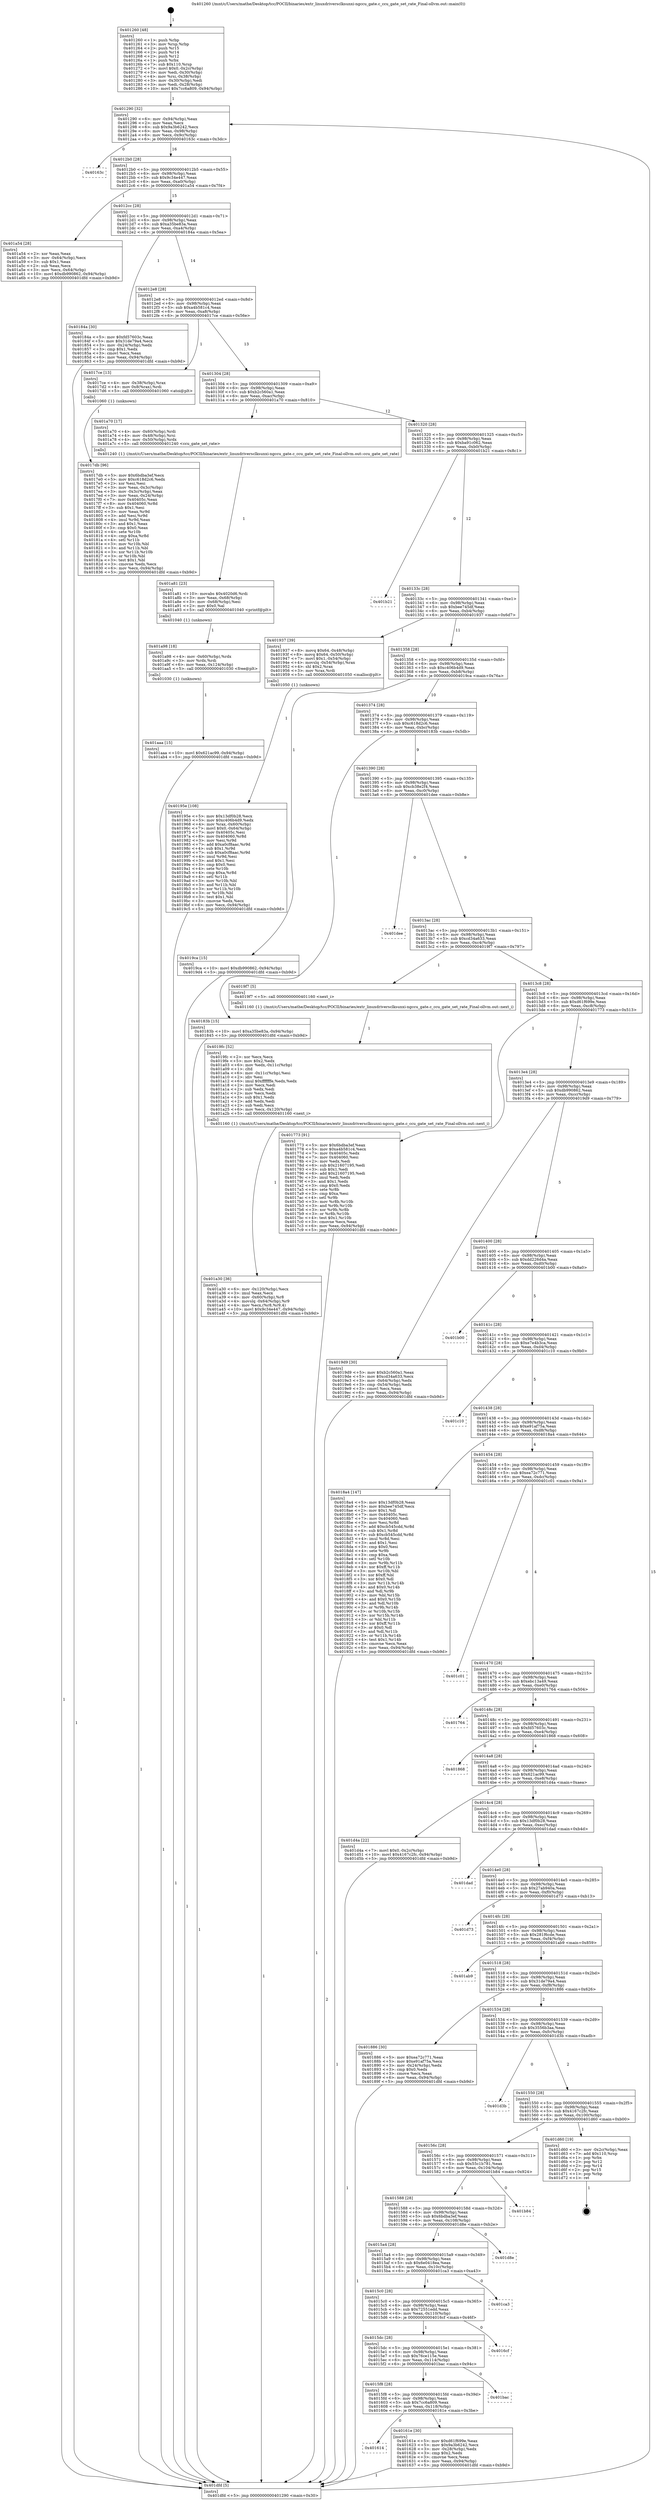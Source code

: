 digraph "0x401260" {
  label = "0x401260 (/mnt/c/Users/mathe/Desktop/tcc/POCII/binaries/extr_linuxdriversclksunxi-ngccu_gate.c_ccu_gate_set_rate_Final-ollvm.out::main(0))"
  labelloc = "t"
  node[shape=record]

  Entry [label="",width=0.3,height=0.3,shape=circle,fillcolor=black,style=filled]
  "0x401290" [label="{
     0x401290 [32]\l
     | [instrs]\l
     &nbsp;&nbsp;0x401290 \<+6\>: mov -0x94(%rbp),%eax\l
     &nbsp;&nbsp;0x401296 \<+2\>: mov %eax,%ecx\l
     &nbsp;&nbsp;0x401298 \<+6\>: sub $0x9a3b6242,%ecx\l
     &nbsp;&nbsp;0x40129e \<+6\>: mov %eax,-0x98(%rbp)\l
     &nbsp;&nbsp;0x4012a4 \<+6\>: mov %ecx,-0x9c(%rbp)\l
     &nbsp;&nbsp;0x4012aa \<+6\>: je 000000000040163c \<main+0x3dc\>\l
  }"]
  "0x40163c" [label="{
     0x40163c\l
  }", style=dashed]
  "0x4012b0" [label="{
     0x4012b0 [28]\l
     | [instrs]\l
     &nbsp;&nbsp;0x4012b0 \<+5\>: jmp 00000000004012b5 \<main+0x55\>\l
     &nbsp;&nbsp;0x4012b5 \<+6\>: mov -0x98(%rbp),%eax\l
     &nbsp;&nbsp;0x4012bb \<+5\>: sub $0x9c34e447,%eax\l
     &nbsp;&nbsp;0x4012c0 \<+6\>: mov %eax,-0xa0(%rbp)\l
     &nbsp;&nbsp;0x4012c6 \<+6\>: je 0000000000401a54 \<main+0x7f4\>\l
  }"]
  Exit [label="",width=0.3,height=0.3,shape=circle,fillcolor=black,style=filled,peripheries=2]
  "0x401a54" [label="{
     0x401a54 [28]\l
     | [instrs]\l
     &nbsp;&nbsp;0x401a54 \<+2\>: xor %eax,%eax\l
     &nbsp;&nbsp;0x401a56 \<+3\>: mov -0x64(%rbp),%ecx\l
     &nbsp;&nbsp;0x401a59 \<+3\>: sub $0x1,%eax\l
     &nbsp;&nbsp;0x401a5c \<+2\>: sub %eax,%ecx\l
     &nbsp;&nbsp;0x401a5e \<+3\>: mov %ecx,-0x64(%rbp)\l
     &nbsp;&nbsp;0x401a61 \<+10\>: movl $0xdb990862,-0x94(%rbp)\l
     &nbsp;&nbsp;0x401a6b \<+5\>: jmp 0000000000401dfd \<main+0xb9d\>\l
  }"]
  "0x4012cc" [label="{
     0x4012cc [28]\l
     | [instrs]\l
     &nbsp;&nbsp;0x4012cc \<+5\>: jmp 00000000004012d1 \<main+0x71\>\l
     &nbsp;&nbsp;0x4012d1 \<+6\>: mov -0x98(%rbp),%eax\l
     &nbsp;&nbsp;0x4012d7 \<+5\>: sub $0xa35be83a,%eax\l
     &nbsp;&nbsp;0x4012dc \<+6\>: mov %eax,-0xa4(%rbp)\l
     &nbsp;&nbsp;0x4012e2 \<+6\>: je 000000000040184a \<main+0x5ea\>\l
  }"]
  "0x401aaa" [label="{
     0x401aaa [15]\l
     | [instrs]\l
     &nbsp;&nbsp;0x401aaa \<+10\>: movl $0x621ac99,-0x94(%rbp)\l
     &nbsp;&nbsp;0x401ab4 \<+5\>: jmp 0000000000401dfd \<main+0xb9d\>\l
  }"]
  "0x40184a" [label="{
     0x40184a [30]\l
     | [instrs]\l
     &nbsp;&nbsp;0x40184a \<+5\>: mov $0xfd57603c,%eax\l
     &nbsp;&nbsp;0x40184f \<+5\>: mov $0x31de79a4,%ecx\l
     &nbsp;&nbsp;0x401854 \<+3\>: mov -0x24(%rbp),%edx\l
     &nbsp;&nbsp;0x401857 \<+3\>: cmp $0x1,%edx\l
     &nbsp;&nbsp;0x40185a \<+3\>: cmovl %ecx,%eax\l
     &nbsp;&nbsp;0x40185d \<+6\>: mov %eax,-0x94(%rbp)\l
     &nbsp;&nbsp;0x401863 \<+5\>: jmp 0000000000401dfd \<main+0xb9d\>\l
  }"]
  "0x4012e8" [label="{
     0x4012e8 [28]\l
     | [instrs]\l
     &nbsp;&nbsp;0x4012e8 \<+5\>: jmp 00000000004012ed \<main+0x8d\>\l
     &nbsp;&nbsp;0x4012ed \<+6\>: mov -0x98(%rbp),%eax\l
     &nbsp;&nbsp;0x4012f3 \<+5\>: sub $0xa4b581c4,%eax\l
     &nbsp;&nbsp;0x4012f8 \<+6\>: mov %eax,-0xa8(%rbp)\l
     &nbsp;&nbsp;0x4012fe \<+6\>: je 00000000004017ce \<main+0x56e\>\l
  }"]
  "0x401a98" [label="{
     0x401a98 [18]\l
     | [instrs]\l
     &nbsp;&nbsp;0x401a98 \<+4\>: mov -0x60(%rbp),%rdx\l
     &nbsp;&nbsp;0x401a9c \<+3\>: mov %rdx,%rdi\l
     &nbsp;&nbsp;0x401a9f \<+6\>: mov %eax,-0x124(%rbp)\l
     &nbsp;&nbsp;0x401aa5 \<+5\>: call 0000000000401030 \<free@plt\>\l
     | [calls]\l
     &nbsp;&nbsp;0x401030 \{1\} (unknown)\l
  }"]
  "0x4017ce" [label="{
     0x4017ce [13]\l
     | [instrs]\l
     &nbsp;&nbsp;0x4017ce \<+4\>: mov -0x38(%rbp),%rax\l
     &nbsp;&nbsp;0x4017d2 \<+4\>: mov 0x8(%rax),%rdi\l
     &nbsp;&nbsp;0x4017d6 \<+5\>: call 0000000000401060 \<atoi@plt\>\l
     | [calls]\l
     &nbsp;&nbsp;0x401060 \{1\} (unknown)\l
  }"]
  "0x401304" [label="{
     0x401304 [28]\l
     | [instrs]\l
     &nbsp;&nbsp;0x401304 \<+5\>: jmp 0000000000401309 \<main+0xa9\>\l
     &nbsp;&nbsp;0x401309 \<+6\>: mov -0x98(%rbp),%eax\l
     &nbsp;&nbsp;0x40130f \<+5\>: sub $0xb2c560a1,%eax\l
     &nbsp;&nbsp;0x401314 \<+6\>: mov %eax,-0xac(%rbp)\l
     &nbsp;&nbsp;0x40131a \<+6\>: je 0000000000401a70 \<main+0x810\>\l
  }"]
  "0x401a81" [label="{
     0x401a81 [23]\l
     | [instrs]\l
     &nbsp;&nbsp;0x401a81 \<+10\>: movabs $0x4020d6,%rdi\l
     &nbsp;&nbsp;0x401a8b \<+3\>: mov %eax,-0x68(%rbp)\l
     &nbsp;&nbsp;0x401a8e \<+3\>: mov -0x68(%rbp),%esi\l
     &nbsp;&nbsp;0x401a91 \<+2\>: mov $0x0,%al\l
     &nbsp;&nbsp;0x401a93 \<+5\>: call 0000000000401040 \<printf@plt\>\l
     | [calls]\l
     &nbsp;&nbsp;0x401040 \{1\} (unknown)\l
  }"]
  "0x401a70" [label="{
     0x401a70 [17]\l
     | [instrs]\l
     &nbsp;&nbsp;0x401a70 \<+4\>: mov -0x60(%rbp),%rdi\l
     &nbsp;&nbsp;0x401a74 \<+4\>: mov -0x48(%rbp),%rsi\l
     &nbsp;&nbsp;0x401a78 \<+4\>: mov -0x50(%rbp),%rdx\l
     &nbsp;&nbsp;0x401a7c \<+5\>: call 0000000000401240 \<ccu_gate_set_rate\>\l
     | [calls]\l
     &nbsp;&nbsp;0x401240 \{1\} (/mnt/c/Users/mathe/Desktop/tcc/POCII/binaries/extr_linuxdriversclksunxi-ngccu_gate.c_ccu_gate_set_rate_Final-ollvm.out::ccu_gate_set_rate)\l
  }"]
  "0x401320" [label="{
     0x401320 [28]\l
     | [instrs]\l
     &nbsp;&nbsp;0x401320 \<+5\>: jmp 0000000000401325 \<main+0xc5\>\l
     &nbsp;&nbsp;0x401325 \<+6\>: mov -0x98(%rbp),%eax\l
     &nbsp;&nbsp;0x40132b \<+5\>: sub $0xba91c062,%eax\l
     &nbsp;&nbsp;0x401330 \<+6\>: mov %eax,-0xb0(%rbp)\l
     &nbsp;&nbsp;0x401336 \<+6\>: je 0000000000401b21 \<main+0x8c1\>\l
  }"]
  "0x401a30" [label="{
     0x401a30 [36]\l
     | [instrs]\l
     &nbsp;&nbsp;0x401a30 \<+6\>: mov -0x120(%rbp),%ecx\l
     &nbsp;&nbsp;0x401a36 \<+3\>: imul %eax,%ecx\l
     &nbsp;&nbsp;0x401a39 \<+4\>: mov -0x60(%rbp),%r8\l
     &nbsp;&nbsp;0x401a3d \<+4\>: movslq -0x64(%rbp),%r9\l
     &nbsp;&nbsp;0x401a41 \<+4\>: mov %ecx,(%r8,%r9,4)\l
     &nbsp;&nbsp;0x401a45 \<+10\>: movl $0x9c34e447,-0x94(%rbp)\l
     &nbsp;&nbsp;0x401a4f \<+5\>: jmp 0000000000401dfd \<main+0xb9d\>\l
  }"]
  "0x401b21" [label="{
     0x401b21\l
  }", style=dashed]
  "0x40133c" [label="{
     0x40133c [28]\l
     | [instrs]\l
     &nbsp;&nbsp;0x40133c \<+5\>: jmp 0000000000401341 \<main+0xe1\>\l
     &nbsp;&nbsp;0x401341 \<+6\>: mov -0x98(%rbp),%eax\l
     &nbsp;&nbsp;0x401347 \<+5\>: sub $0xbee745df,%eax\l
     &nbsp;&nbsp;0x40134c \<+6\>: mov %eax,-0xb4(%rbp)\l
     &nbsp;&nbsp;0x401352 \<+6\>: je 0000000000401937 \<main+0x6d7\>\l
  }"]
  "0x4019fc" [label="{
     0x4019fc [52]\l
     | [instrs]\l
     &nbsp;&nbsp;0x4019fc \<+2\>: xor %ecx,%ecx\l
     &nbsp;&nbsp;0x4019fe \<+5\>: mov $0x2,%edx\l
     &nbsp;&nbsp;0x401a03 \<+6\>: mov %edx,-0x11c(%rbp)\l
     &nbsp;&nbsp;0x401a09 \<+1\>: cltd\l
     &nbsp;&nbsp;0x401a0a \<+6\>: mov -0x11c(%rbp),%esi\l
     &nbsp;&nbsp;0x401a10 \<+2\>: idiv %esi\l
     &nbsp;&nbsp;0x401a12 \<+6\>: imul $0xfffffffe,%edx,%edx\l
     &nbsp;&nbsp;0x401a18 \<+2\>: mov %ecx,%edi\l
     &nbsp;&nbsp;0x401a1a \<+2\>: sub %edx,%edi\l
     &nbsp;&nbsp;0x401a1c \<+2\>: mov %ecx,%edx\l
     &nbsp;&nbsp;0x401a1e \<+3\>: sub $0x1,%edx\l
     &nbsp;&nbsp;0x401a21 \<+2\>: add %edx,%edi\l
     &nbsp;&nbsp;0x401a23 \<+2\>: sub %edi,%ecx\l
     &nbsp;&nbsp;0x401a25 \<+6\>: mov %ecx,-0x120(%rbp)\l
     &nbsp;&nbsp;0x401a2b \<+5\>: call 0000000000401160 \<next_i\>\l
     | [calls]\l
     &nbsp;&nbsp;0x401160 \{1\} (/mnt/c/Users/mathe/Desktop/tcc/POCII/binaries/extr_linuxdriversclksunxi-ngccu_gate.c_ccu_gate_set_rate_Final-ollvm.out::next_i)\l
  }"]
  "0x401937" [label="{
     0x401937 [39]\l
     | [instrs]\l
     &nbsp;&nbsp;0x401937 \<+8\>: movq $0x64,-0x48(%rbp)\l
     &nbsp;&nbsp;0x40193f \<+8\>: movq $0x64,-0x50(%rbp)\l
     &nbsp;&nbsp;0x401947 \<+7\>: movl $0x1,-0x54(%rbp)\l
     &nbsp;&nbsp;0x40194e \<+4\>: movslq -0x54(%rbp),%rax\l
     &nbsp;&nbsp;0x401952 \<+4\>: shl $0x2,%rax\l
     &nbsp;&nbsp;0x401956 \<+3\>: mov %rax,%rdi\l
     &nbsp;&nbsp;0x401959 \<+5\>: call 0000000000401050 \<malloc@plt\>\l
     | [calls]\l
     &nbsp;&nbsp;0x401050 \{1\} (unknown)\l
  }"]
  "0x401358" [label="{
     0x401358 [28]\l
     | [instrs]\l
     &nbsp;&nbsp;0x401358 \<+5\>: jmp 000000000040135d \<main+0xfd\>\l
     &nbsp;&nbsp;0x40135d \<+6\>: mov -0x98(%rbp),%eax\l
     &nbsp;&nbsp;0x401363 \<+5\>: sub $0xc406b4d9,%eax\l
     &nbsp;&nbsp;0x401368 \<+6\>: mov %eax,-0xb8(%rbp)\l
     &nbsp;&nbsp;0x40136e \<+6\>: je 00000000004019ca \<main+0x76a\>\l
  }"]
  "0x40195e" [label="{
     0x40195e [108]\l
     | [instrs]\l
     &nbsp;&nbsp;0x40195e \<+5\>: mov $0x13df0b28,%ecx\l
     &nbsp;&nbsp;0x401963 \<+5\>: mov $0xc406b4d9,%edx\l
     &nbsp;&nbsp;0x401968 \<+4\>: mov %rax,-0x60(%rbp)\l
     &nbsp;&nbsp;0x40196c \<+7\>: movl $0x0,-0x64(%rbp)\l
     &nbsp;&nbsp;0x401973 \<+7\>: mov 0x40405c,%esi\l
     &nbsp;&nbsp;0x40197a \<+8\>: mov 0x404060,%r8d\l
     &nbsp;&nbsp;0x401982 \<+3\>: mov %esi,%r9d\l
     &nbsp;&nbsp;0x401985 \<+7\>: add $0xa0cf8aac,%r9d\l
     &nbsp;&nbsp;0x40198c \<+4\>: sub $0x1,%r9d\l
     &nbsp;&nbsp;0x401990 \<+7\>: sub $0xa0cf8aac,%r9d\l
     &nbsp;&nbsp;0x401997 \<+4\>: imul %r9d,%esi\l
     &nbsp;&nbsp;0x40199b \<+3\>: and $0x1,%esi\l
     &nbsp;&nbsp;0x40199e \<+3\>: cmp $0x0,%esi\l
     &nbsp;&nbsp;0x4019a1 \<+4\>: sete %r10b\l
     &nbsp;&nbsp;0x4019a5 \<+4\>: cmp $0xa,%r8d\l
     &nbsp;&nbsp;0x4019a9 \<+4\>: setl %r11b\l
     &nbsp;&nbsp;0x4019ad \<+3\>: mov %r10b,%bl\l
     &nbsp;&nbsp;0x4019b0 \<+3\>: and %r11b,%bl\l
     &nbsp;&nbsp;0x4019b3 \<+3\>: xor %r11b,%r10b\l
     &nbsp;&nbsp;0x4019b6 \<+3\>: or %r10b,%bl\l
     &nbsp;&nbsp;0x4019b9 \<+3\>: test $0x1,%bl\l
     &nbsp;&nbsp;0x4019bc \<+3\>: cmovne %edx,%ecx\l
     &nbsp;&nbsp;0x4019bf \<+6\>: mov %ecx,-0x94(%rbp)\l
     &nbsp;&nbsp;0x4019c5 \<+5\>: jmp 0000000000401dfd \<main+0xb9d\>\l
  }"]
  "0x4019ca" [label="{
     0x4019ca [15]\l
     | [instrs]\l
     &nbsp;&nbsp;0x4019ca \<+10\>: movl $0xdb990862,-0x94(%rbp)\l
     &nbsp;&nbsp;0x4019d4 \<+5\>: jmp 0000000000401dfd \<main+0xb9d\>\l
  }"]
  "0x401374" [label="{
     0x401374 [28]\l
     | [instrs]\l
     &nbsp;&nbsp;0x401374 \<+5\>: jmp 0000000000401379 \<main+0x119\>\l
     &nbsp;&nbsp;0x401379 \<+6\>: mov -0x98(%rbp),%eax\l
     &nbsp;&nbsp;0x40137f \<+5\>: sub $0xc618d2c6,%eax\l
     &nbsp;&nbsp;0x401384 \<+6\>: mov %eax,-0xbc(%rbp)\l
     &nbsp;&nbsp;0x40138a \<+6\>: je 000000000040183b \<main+0x5db\>\l
  }"]
  "0x4017db" [label="{
     0x4017db [96]\l
     | [instrs]\l
     &nbsp;&nbsp;0x4017db \<+5\>: mov $0x6bdba3ef,%ecx\l
     &nbsp;&nbsp;0x4017e0 \<+5\>: mov $0xc618d2c6,%edx\l
     &nbsp;&nbsp;0x4017e5 \<+2\>: xor %esi,%esi\l
     &nbsp;&nbsp;0x4017e7 \<+3\>: mov %eax,-0x3c(%rbp)\l
     &nbsp;&nbsp;0x4017ea \<+3\>: mov -0x3c(%rbp),%eax\l
     &nbsp;&nbsp;0x4017ed \<+3\>: mov %eax,-0x24(%rbp)\l
     &nbsp;&nbsp;0x4017f0 \<+7\>: mov 0x40405c,%eax\l
     &nbsp;&nbsp;0x4017f7 \<+8\>: mov 0x404060,%r8d\l
     &nbsp;&nbsp;0x4017ff \<+3\>: sub $0x1,%esi\l
     &nbsp;&nbsp;0x401802 \<+3\>: mov %eax,%r9d\l
     &nbsp;&nbsp;0x401805 \<+3\>: add %esi,%r9d\l
     &nbsp;&nbsp;0x401808 \<+4\>: imul %r9d,%eax\l
     &nbsp;&nbsp;0x40180c \<+3\>: and $0x1,%eax\l
     &nbsp;&nbsp;0x40180f \<+3\>: cmp $0x0,%eax\l
     &nbsp;&nbsp;0x401812 \<+4\>: sete %r10b\l
     &nbsp;&nbsp;0x401816 \<+4\>: cmp $0xa,%r8d\l
     &nbsp;&nbsp;0x40181a \<+4\>: setl %r11b\l
     &nbsp;&nbsp;0x40181e \<+3\>: mov %r10b,%bl\l
     &nbsp;&nbsp;0x401821 \<+3\>: and %r11b,%bl\l
     &nbsp;&nbsp;0x401824 \<+3\>: xor %r11b,%r10b\l
     &nbsp;&nbsp;0x401827 \<+3\>: or %r10b,%bl\l
     &nbsp;&nbsp;0x40182a \<+3\>: test $0x1,%bl\l
     &nbsp;&nbsp;0x40182d \<+3\>: cmovne %edx,%ecx\l
     &nbsp;&nbsp;0x401830 \<+6\>: mov %ecx,-0x94(%rbp)\l
     &nbsp;&nbsp;0x401836 \<+5\>: jmp 0000000000401dfd \<main+0xb9d\>\l
  }"]
  "0x40183b" [label="{
     0x40183b [15]\l
     | [instrs]\l
     &nbsp;&nbsp;0x40183b \<+10\>: movl $0xa35be83a,-0x94(%rbp)\l
     &nbsp;&nbsp;0x401845 \<+5\>: jmp 0000000000401dfd \<main+0xb9d\>\l
  }"]
  "0x401390" [label="{
     0x401390 [28]\l
     | [instrs]\l
     &nbsp;&nbsp;0x401390 \<+5\>: jmp 0000000000401395 \<main+0x135\>\l
     &nbsp;&nbsp;0x401395 \<+6\>: mov -0x98(%rbp),%eax\l
     &nbsp;&nbsp;0x40139b \<+5\>: sub $0xcb38e2f4,%eax\l
     &nbsp;&nbsp;0x4013a0 \<+6\>: mov %eax,-0xc0(%rbp)\l
     &nbsp;&nbsp;0x4013a6 \<+6\>: je 0000000000401dee \<main+0xb8e\>\l
  }"]
  "0x401260" [label="{
     0x401260 [48]\l
     | [instrs]\l
     &nbsp;&nbsp;0x401260 \<+1\>: push %rbp\l
     &nbsp;&nbsp;0x401261 \<+3\>: mov %rsp,%rbp\l
     &nbsp;&nbsp;0x401264 \<+2\>: push %r15\l
     &nbsp;&nbsp;0x401266 \<+2\>: push %r14\l
     &nbsp;&nbsp;0x401268 \<+2\>: push %r12\l
     &nbsp;&nbsp;0x40126a \<+1\>: push %rbx\l
     &nbsp;&nbsp;0x40126b \<+7\>: sub $0x110,%rsp\l
     &nbsp;&nbsp;0x401272 \<+7\>: movl $0x0,-0x2c(%rbp)\l
     &nbsp;&nbsp;0x401279 \<+3\>: mov %edi,-0x30(%rbp)\l
     &nbsp;&nbsp;0x40127c \<+4\>: mov %rsi,-0x38(%rbp)\l
     &nbsp;&nbsp;0x401280 \<+3\>: mov -0x30(%rbp),%edi\l
     &nbsp;&nbsp;0x401283 \<+3\>: mov %edi,-0x28(%rbp)\l
     &nbsp;&nbsp;0x401286 \<+10\>: movl $0x7cc6a809,-0x94(%rbp)\l
  }"]
  "0x401dee" [label="{
     0x401dee\l
  }", style=dashed]
  "0x4013ac" [label="{
     0x4013ac [28]\l
     | [instrs]\l
     &nbsp;&nbsp;0x4013ac \<+5\>: jmp 00000000004013b1 \<main+0x151\>\l
     &nbsp;&nbsp;0x4013b1 \<+6\>: mov -0x98(%rbp),%eax\l
     &nbsp;&nbsp;0x4013b7 \<+5\>: sub $0xcd34a633,%eax\l
     &nbsp;&nbsp;0x4013bc \<+6\>: mov %eax,-0xc4(%rbp)\l
     &nbsp;&nbsp;0x4013c2 \<+6\>: je 00000000004019f7 \<main+0x797\>\l
  }"]
  "0x401dfd" [label="{
     0x401dfd [5]\l
     | [instrs]\l
     &nbsp;&nbsp;0x401dfd \<+5\>: jmp 0000000000401290 \<main+0x30\>\l
  }"]
  "0x4019f7" [label="{
     0x4019f7 [5]\l
     | [instrs]\l
     &nbsp;&nbsp;0x4019f7 \<+5\>: call 0000000000401160 \<next_i\>\l
     | [calls]\l
     &nbsp;&nbsp;0x401160 \{1\} (/mnt/c/Users/mathe/Desktop/tcc/POCII/binaries/extr_linuxdriversclksunxi-ngccu_gate.c_ccu_gate_set_rate_Final-ollvm.out::next_i)\l
  }"]
  "0x4013c8" [label="{
     0x4013c8 [28]\l
     | [instrs]\l
     &nbsp;&nbsp;0x4013c8 \<+5\>: jmp 00000000004013cd \<main+0x16d\>\l
     &nbsp;&nbsp;0x4013cd \<+6\>: mov -0x98(%rbp),%eax\l
     &nbsp;&nbsp;0x4013d3 \<+5\>: sub $0xd61f699e,%eax\l
     &nbsp;&nbsp;0x4013d8 \<+6\>: mov %eax,-0xc8(%rbp)\l
     &nbsp;&nbsp;0x4013de \<+6\>: je 0000000000401773 \<main+0x513\>\l
  }"]
  "0x401614" [label="{
     0x401614\l
  }", style=dashed]
  "0x401773" [label="{
     0x401773 [91]\l
     | [instrs]\l
     &nbsp;&nbsp;0x401773 \<+5\>: mov $0x6bdba3ef,%eax\l
     &nbsp;&nbsp;0x401778 \<+5\>: mov $0xa4b581c4,%ecx\l
     &nbsp;&nbsp;0x40177d \<+7\>: mov 0x40405c,%edx\l
     &nbsp;&nbsp;0x401784 \<+7\>: mov 0x404060,%esi\l
     &nbsp;&nbsp;0x40178b \<+2\>: mov %edx,%edi\l
     &nbsp;&nbsp;0x40178d \<+6\>: sub $0x21607195,%edi\l
     &nbsp;&nbsp;0x401793 \<+3\>: sub $0x1,%edi\l
     &nbsp;&nbsp;0x401796 \<+6\>: add $0x21607195,%edi\l
     &nbsp;&nbsp;0x40179c \<+3\>: imul %edi,%edx\l
     &nbsp;&nbsp;0x40179f \<+3\>: and $0x1,%edx\l
     &nbsp;&nbsp;0x4017a2 \<+3\>: cmp $0x0,%edx\l
     &nbsp;&nbsp;0x4017a5 \<+4\>: sete %r8b\l
     &nbsp;&nbsp;0x4017a9 \<+3\>: cmp $0xa,%esi\l
     &nbsp;&nbsp;0x4017ac \<+4\>: setl %r9b\l
     &nbsp;&nbsp;0x4017b0 \<+3\>: mov %r8b,%r10b\l
     &nbsp;&nbsp;0x4017b3 \<+3\>: and %r9b,%r10b\l
     &nbsp;&nbsp;0x4017b6 \<+3\>: xor %r9b,%r8b\l
     &nbsp;&nbsp;0x4017b9 \<+3\>: or %r8b,%r10b\l
     &nbsp;&nbsp;0x4017bc \<+4\>: test $0x1,%r10b\l
     &nbsp;&nbsp;0x4017c0 \<+3\>: cmovne %ecx,%eax\l
     &nbsp;&nbsp;0x4017c3 \<+6\>: mov %eax,-0x94(%rbp)\l
     &nbsp;&nbsp;0x4017c9 \<+5\>: jmp 0000000000401dfd \<main+0xb9d\>\l
  }"]
  "0x4013e4" [label="{
     0x4013e4 [28]\l
     | [instrs]\l
     &nbsp;&nbsp;0x4013e4 \<+5\>: jmp 00000000004013e9 \<main+0x189\>\l
     &nbsp;&nbsp;0x4013e9 \<+6\>: mov -0x98(%rbp),%eax\l
     &nbsp;&nbsp;0x4013ef \<+5\>: sub $0xdb990862,%eax\l
     &nbsp;&nbsp;0x4013f4 \<+6\>: mov %eax,-0xcc(%rbp)\l
     &nbsp;&nbsp;0x4013fa \<+6\>: je 00000000004019d9 \<main+0x779\>\l
  }"]
  "0x40161e" [label="{
     0x40161e [30]\l
     | [instrs]\l
     &nbsp;&nbsp;0x40161e \<+5\>: mov $0xd61f699e,%eax\l
     &nbsp;&nbsp;0x401623 \<+5\>: mov $0x9a3b6242,%ecx\l
     &nbsp;&nbsp;0x401628 \<+3\>: mov -0x28(%rbp),%edx\l
     &nbsp;&nbsp;0x40162b \<+3\>: cmp $0x2,%edx\l
     &nbsp;&nbsp;0x40162e \<+3\>: cmovne %ecx,%eax\l
     &nbsp;&nbsp;0x401631 \<+6\>: mov %eax,-0x94(%rbp)\l
     &nbsp;&nbsp;0x401637 \<+5\>: jmp 0000000000401dfd \<main+0xb9d\>\l
  }"]
  "0x4019d9" [label="{
     0x4019d9 [30]\l
     | [instrs]\l
     &nbsp;&nbsp;0x4019d9 \<+5\>: mov $0xb2c560a1,%eax\l
     &nbsp;&nbsp;0x4019de \<+5\>: mov $0xcd34a633,%ecx\l
     &nbsp;&nbsp;0x4019e3 \<+3\>: mov -0x64(%rbp),%edx\l
     &nbsp;&nbsp;0x4019e6 \<+3\>: cmp -0x54(%rbp),%edx\l
     &nbsp;&nbsp;0x4019e9 \<+3\>: cmovl %ecx,%eax\l
     &nbsp;&nbsp;0x4019ec \<+6\>: mov %eax,-0x94(%rbp)\l
     &nbsp;&nbsp;0x4019f2 \<+5\>: jmp 0000000000401dfd \<main+0xb9d\>\l
  }"]
  "0x401400" [label="{
     0x401400 [28]\l
     | [instrs]\l
     &nbsp;&nbsp;0x401400 \<+5\>: jmp 0000000000401405 \<main+0x1a5\>\l
     &nbsp;&nbsp;0x401405 \<+6\>: mov -0x98(%rbp),%eax\l
     &nbsp;&nbsp;0x40140b \<+5\>: sub $0xdd226d4a,%eax\l
     &nbsp;&nbsp;0x401410 \<+6\>: mov %eax,-0xd0(%rbp)\l
     &nbsp;&nbsp;0x401416 \<+6\>: je 0000000000401b00 \<main+0x8a0\>\l
  }"]
  "0x4015f8" [label="{
     0x4015f8 [28]\l
     | [instrs]\l
     &nbsp;&nbsp;0x4015f8 \<+5\>: jmp 00000000004015fd \<main+0x39d\>\l
     &nbsp;&nbsp;0x4015fd \<+6\>: mov -0x98(%rbp),%eax\l
     &nbsp;&nbsp;0x401603 \<+5\>: sub $0x7cc6a809,%eax\l
     &nbsp;&nbsp;0x401608 \<+6\>: mov %eax,-0x118(%rbp)\l
     &nbsp;&nbsp;0x40160e \<+6\>: je 000000000040161e \<main+0x3be\>\l
  }"]
  "0x401b00" [label="{
     0x401b00\l
  }", style=dashed]
  "0x40141c" [label="{
     0x40141c [28]\l
     | [instrs]\l
     &nbsp;&nbsp;0x40141c \<+5\>: jmp 0000000000401421 \<main+0x1c1\>\l
     &nbsp;&nbsp;0x401421 \<+6\>: mov -0x98(%rbp),%eax\l
     &nbsp;&nbsp;0x401427 \<+5\>: sub $0xe7e4b3ca,%eax\l
     &nbsp;&nbsp;0x40142c \<+6\>: mov %eax,-0xd4(%rbp)\l
     &nbsp;&nbsp;0x401432 \<+6\>: je 0000000000401c10 \<main+0x9b0\>\l
  }"]
  "0x401bac" [label="{
     0x401bac\l
  }", style=dashed]
  "0x401c10" [label="{
     0x401c10\l
  }", style=dashed]
  "0x401438" [label="{
     0x401438 [28]\l
     | [instrs]\l
     &nbsp;&nbsp;0x401438 \<+5\>: jmp 000000000040143d \<main+0x1dd\>\l
     &nbsp;&nbsp;0x40143d \<+6\>: mov -0x98(%rbp),%eax\l
     &nbsp;&nbsp;0x401443 \<+5\>: sub $0xe91af75a,%eax\l
     &nbsp;&nbsp;0x401448 \<+6\>: mov %eax,-0xd8(%rbp)\l
     &nbsp;&nbsp;0x40144e \<+6\>: je 00000000004018a4 \<main+0x644\>\l
  }"]
  "0x4015dc" [label="{
     0x4015dc [28]\l
     | [instrs]\l
     &nbsp;&nbsp;0x4015dc \<+5\>: jmp 00000000004015e1 \<main+0x381\>\l
     &nbsp;&nbsp;0x4015e1 \<+6\>: mov -0x98(%rbp),%eax\l
     &nbsp;&nbsp;0x4015e7 \<+5\>: sub $0x76ce115e,%eax\l
     &nbsp;&nbsp;0x4015ec \<+6\>: mov %eax,-0x114(%rbp)\l
     &nbsp;&nbsp;0x4015f2 \<+6\>: je 0000000000401bac \<main+0x94c\>\l
  }"]
  "0x4018a4" [label="{
     0x4018a4 [147]\l
     | [instrs]\l
     &nbsp;&nbsp;0x4018a4 \<+5\>: mov $0x13df0b28,%eax\l
     &nbsp;&nbsp;0x4018a9 \<+5\>: mov $0xbee745df,%ecx\l
     &nbsp;&nbsp;0x4018ae \<+2\>: mov $0x1,%dl\l
     &nbsp;&nbsp;0x4018b0 \<+7\>: mov 0x40405c,%esi\l
     &nbsp;&nbsp;0x4018b7 \<+7\>: mov 0x404060,%edi\l
     &nbsp;&nbsp;0x4018be \<+3\>: mov %esi,%r8d\l
     &nbsp;&nbsp;0x4018c1 \<+7\>: add $0xcb545cdd,%r8d\l
     &nbsp;&nbsp;0x4018c8 \<+4\>: sub $0x1,%r8d\l
     &nbsp;&nbsp;0x4018cc \<+7\>: sub $0xcb545cdd,%r8d\l
     &nbsp;&nbsp;0x4018d3 \<+4\>: imul %r8d,%esi\l
     &nbsp;&nbsp;0x4018d7 \<+3\>: and $0x1,%esi\l
     &nbsp;&nbsp;0x4018da \<+3\>: cmp $0x0,%esi\l
     &nbsp;&nbsp;0x4018dd \<+4\>: sete %r9b\l
     &nbsp;&nbsp;0x4018e1 \<+3\>: cmp $0xa,%edi\l
     &nbsp;&nbsp;0x4018e4 \<+4\>: setl %r10b\l
     &nbsp;&nbsp;0x4018e8 \<+3\>: mov %r9b,%r11b\l
     &nbsp;&nbsp;0x4018eb \<+4\>: xor $0xff,%r11b\l
     &nbsp;&nbsp;0x4018ef \<+3\>: mov %r10b,%bl\l
     &nbsp;&nbsp;0x4018f2 \<+3\>: xor $0xff,%bl\l
     &nbsp;&nbsp;0x4018f5 \<+3\>: xor $0x0,%dl\l
     &nbsp;&nbsp;0x4018f8 \<+3\>: mov %r11b,%r14b\l
     &nbsp;&nbsp;0x4018fb \<+4\>: and $0x0,%r14b\l
     &nbsp;&nbsp;0x4018ff \<+3\>: and %dl,%r9b\l
     &nbsp;&nbsp;0x401902 \<+3\>: mov %bl,%r15b\l
     &nbsp;&nbsp;0x401905 \<+4\>: and $0x0,%r15b\l
     &nbsp;&nbsp;0x401909 \<+3\>: and %dl,%r10b\l
     &nbsp;&nbsp;0x40190c \<+3\>: or %r9b,%r14b\l
     &nbsp;&nbsp;0x40190f \<+3\>: or %r10b,%r15b\l
     &nbsp;&nbsp;0x401912 \<+3\>: xor %r15b,%r14b\l
     &nbsp;&nbsp;0x401915 \<+3\>: or %bl,%r11b\l
     &nbsp;&nbsp;0x401918 \<+4\>: xor $0xff,%r11b\l
     &nbsp;&nbsp;0x40191c \<+3\>: or $0x0,%dl\l
     &nbsp;&nbsp;0x40191f \<+3\>: and %dl,%r11b\l
     &nbsp;&nbsp;0x401922 \<+3\>: or %r11b,%r14b\l
     &nbsp;&nbsp;0x401925 \<+4\>: test $0x1,%r14b\l
     &nbsp;&nbsp;0x401929 \<+3\>: cmovne %ecx,%eax\l
     &nbsp;&nbsp;0x40192c \<+6\>: mov %eax,-0x94(%rbp)\l
     &nbsp;&nbsp;0x401932 \<+5\>: jmp 0000000000401dfd \<main+0xb9d\>\l
  }"]
  "0x401454" [label="{
     0x401454 [28]\l
     | [instrs]\l
     &nbsp;&nbsp;0x401454 \<+5\>: jmp 0000000000401459 \<main+0x1f9\>\l
     &nbsp;&nbsp;0x401459 \<+6\>: mov -0x98(%rbp),%eax\l
     &nbsp;&nbsp;0x40145f \<+5\>: sub $0xea72c771,%eax\l
     &nbsp;&nbsp;0x401464 \<+6\>: mov %eax,-0xdc(%rbp)\l
     &nbsp;&nbsp;0x40146a \<+6\>: je 0000000000401c01 \<main+0x9a1\>\l
  }"]
  "0x4016cf" [label="{
     0x4016cf\l
  }", style=dashed]
  "0x401c01" [label="{
     0x401c01\l
  }", style=dashed]
  "0x401470" [label="{
     0x401470 [28]\l
     | [instrs]\l
     &nbsp;&nbsp;0x401470 \<+5\>: jmp 0000000000401475 \<main+0x215\>\l
     &nbsp;&nbsp;0x401475 \<+6\>: mov -0x98(%rbp),%eax\l
     &nbsp;&nbsp;0x40147b \<+5\>: sub $0xebc13a49,%eax\l
     &nbsp;&nbsp;0x401480 \<+6\>: mov %eax,-0xe0(%rbp)\l
     &nbsp;&nbsp;0x401486 \<+6\>: je 0000000000401764 \<main+0x504\>\l
  }"]
  "0x4015c0" [label="{
     0x4015c0 [28]\l
     | [instrs]\l
     &nbsp;&nbsp;0x4015c0 \<+5\>: jmp 00000000004015c5 \<main+0x365\>\l
     &nbsp;&nbsp;0x4015c5 \<+6\>: mov -0x98(%rbp),%eax\l
     &nbsp;&nbsp;0x4015cb \<+5\>: sub $0x72551edd,%eax\l
     &nbsp;&nbsp;0x4015d0 \<+6\>: mov %eax,-0x110(%rbp)\l
     &nbsp;&nbsp;0x4015d6 \<+6\>: je 00000000004016cf \<main+0x46f\>\l
  }"]
  "0x401764" [label="{
     0x401764\l
  }", style=dashed]
  "0x40148c" [label="{
     0x40148c [28]\l
     | [instrs]\l
     &nbsp;&nbsp;0x40148c \<+5\>: jmp 0000000000401491 \<main+0x231\>\l
     &nbsp;&nbsp;0x401491 \<+6\>: mov -0x98(%rbp),%eax\l
     &nbsp;&nbsp;0x401497 \<+5\>: sub $0xfd57603c,%eax\l
     &nbsp;&nbsp;0x40149c \<+6\>: mov %eax,-0xe4(%rbp)\l
     &nbsp;&nbsp;0x4014a2 \<+6\>: je 0000000000401868 \<main+0x608\>\l
  }"]
  "0x401ca3" [label="{
     0x401ca3\l
  }", style=dashed]
  "0x401868" [label="{
     0x401868\l
  }", style=dashed]
  "0x4014a8" [label="{
     0x4014a8 [28]\l
     | [instrs]\l
     &nbsp;&nbsp;0x4014a8 \<+5\>: jmp 00000000004014ad \<main+0x24d\>\l
     &nbsp;&nbsp;0x4014ad \<+6\>: mov -0x98(%rbp),%eax\l
     &nbsp;&nbsp;0x4014b3 \<+5\>: sub $0x621ac99,%eax\l
     &nbsp;&nbsp;0x4014b8 \<+6\>: mov %eax,-0xe8(%rbp)\l
     &nbsp;&nbsp;0x4014be \<+6\>: je 0000000000401d4a \<main+0xaea\>\l
  }"]
  "0x4015a4" [label="{
     0x4015a4 [28]\l
     | [instrs]\l
     &nbsp;&nbsp;0x4015a4 \<+5\>: jmp 00000000004015a9 \<main+0x349\>\l
     &nbsp;&nbsp;0x4015a9 \<+6\>: mov -0x98(%rbp),%eax\l
     &nbsp;&nbsp;0x4015af \<+5\>: sub $0x6e0418ea,%eax\l
     &nbsp;&nbsp;0x4015b4 \<+6\>: mov %eax,-0x10c(%rbp)\l
     &nbsp;&nbsp;0x4015ba \<+6\>: je 0000000000401ca3 \<main+0xa43\>\l
  }"]
  "0x401d4a" [label="{
     0x401d4a [22]\l
     | [instrs]\l
     &nbsp;&nbsp;0x401d4a \<+7\>: movl $0x0,-0x2c(%rbp)\l
     &nbsp;&nbsp;0x401d51 \<+10\>: movl $0x4167c2fc,-0x94(%rbp)\l
     &nbsp;&nbsp;0x401d5b \<+5\>: jmp 0000000000401dfd \<main+0xb9d\>\l
  }"]
  "0x4014c4" [label="{
     0x4014c4 [28]\l
     | [instrs]\l
     &nbsp;&nbsp;0x4014c4 \<+5\>: jmp 00000000004014c9 \<main+0x269\>\l
     &nbsp;&nbsp;0x4014c9 \<+6\>: mov -0x98(%rbp),%eax\l
     &nbsp;&nbsp;0x4014cf \<+5\>: sub $0x13df0b28,%eax\l
     &nbsp;&nbsp;0x4014d4 \<+6\>: mov %eax,-0xec(%rbp)\l
     &nbsp;&nbsp;0x4014da \<+6\>: je 0000000000401dad \<main+0xb4d\>\l
  }"]
  "0x401d8e" [label="{
     0x401d8e\l
  }", style=dashed]
  "0x401dad" [label="{
     0x401dad\l
  }", style=dashed]
  "0x4014e0" [label="{
     0x4014e0 [28]\l
     | [instrs]\l
     &nbsp;&nbsp;0x4014e0 \<+5\>: jmp 00000000004014e5 \<main+0x285\>\l
     &nbsp;&nbsp;0x4014e5 \<+6\>: mov -0x98(%rbp),%eax\l
     &nbsp;&nbsp;0x4014eb \<+5\>: sub $0x27ab940a,%eax\l
     &nbsp;&nbsp;0x4014f0 \<+6\>: mov %eax,-0xf0(%rbp)\l
     &nbsp;&nbsp;0x4014f6 \<+6\>: je 0000000000401d73 \<main+0xb13\>\l
  }"]
  "0x401588" [label="{
     0x401588 [28]\l
     | [instrs]\l
     &nbsp;&nbsp;0x401588 \<+5\>: jmp 000000000040158d \<main+0x32d\>\l
     &nbsp;&nbsp;0x40158d \<+6\>: mov -0x98(%rbp),%eax\l
     &nbsp;&nbsp;0x401593 \<+5\>: sub $0x6bdba3ef,%eax\l
     &nbsp;&nbsp;0x401598 \<+6\>: mov %eax,-0x108(%rbp)\l
     &nbsp;&nbsp;0x40159e \<+6\>: je 0000000000401d8e \<main+0xb2e\>\l
  }"]
  "0x401d73" [label="{
     0x401d73\l
  }", style=dashed]
  "0x4014fc" [label="{
     0x4014fc [28]\l
     | [instrs]\l
     &nbsp;&nbsp;0x4014fc \<+5\>: jmp 0000000000401501 \<main+0x2a1\>\l
     &nbsp;&nbsp;0x401501 \<+6\>: mov -0x98(%rbp),%eax\l
     &nbsp;&nbsp;0x401507 \<+5\>: sub $0x281f6cde,%eax\l
     &nbsp;&nbsp;0x40150c \<+6\>: mov %eax,-0xf4(%rbp)\l
     &nbsp;&nbsp;0x401512 \<+6\>: je 0000000000401ab9 \<main+0x859\>\l
  }"]
  "0x401b84" [label="{
     0x401b84\l
  }", style=dashed]
  "0x401ab9" [label="{
     0x401ab9\l
  }", style=dashed]
  "0x401518" [label="{
     0x401518 [28]\l
     | [instrs]\l
     &nbsp;&nbsp;0x401518 \<+5\>: jmp 000000000040151d \<main+0x2bd\>\l
     &nbsp;&nbsp;0x40151d \<+6\>: mov -0x98(%rbp),%eax\l
     &nbsp;&nbsp;0x401523 \<+5\>: sub $0x31de79a4,%eax\l
     &nbsp;&nbsp;0x401528 \<+6\>: mov %eax,-0xf8(%rbp)\l
     &nbsp;&nbsp;0x40152e \<+6\>: je 0000000000401886 \<main+0x626\>\l
  }"]
  "0x40156c" [label="{
     0x40156c [28]\l
     | [instrs]\l
     &nbsp;&nbsp;0x40156c \<+5\>: jmp 0000000000401571 \<main+0x311\>\l
     &nbsp;&nbsp;0x401571 \<+6\>: mov -0x98(%rbp),%eax\l
     &nbsp;&nbsp;0x401577 \<+5\>: sub $0x55c1b781,%eax\l
     &nbsp;&nbsp;0x40157c \<+6\>: mov %eax,-0x104(%rbp)\l
     &nbsp;&nbsp;0x401582 \<+6\>: je 0000000000401b84 \<main+0x924\>\l
  }"]
  "0x401886" [label="{
     0x401886 [30]\l
     | [instrs]\l
     &nbsp;&nbsp;0x401886 \<+5\>: mov $0xea72c771,%eax\l
     &nbsp;&nbsp;0x40188b \<+5\>: mov $0xe91af75a,%ecx\l
     &nbsp;&nbsp;0x401890 \<+3\>: mov -0x24(%rbp),%edx\l
     &nbsp;&nbsp;0x401893 \<+3\>: cmp $0x0,%edx\l
     &nbsp;&nbsp;0x401896 \<+3\>: cmove %ecx,%eax\l
     &nbsp;&nbsp;0x401899 \<+6\>: mov %eax,-0x94(%rbp)\l
     &nbsp;&nbsp;0x40189f \<+5\>: jmp 0000000000401dfd \<main+0xb9d\>\l
  }"]
  "0x401534" [label="{
     0x401534 [28]\l
     | [instrs]\l
     &nbsp;&nbsp;0x401534 \<+5\>: jmp 0000000000401539 \<main+0x2d9\>\l
     &nbsp;&nbsp;0x401539 \<+6\>: mov -0x98(%rbp),%eax\l
     &nbsp;&nbsp;0x40153f \<+5\>: sub $0x3556b3aa,%eax\l
     &nbsp;&nbsp;0x401544 \<+6\>: mov %eax,-0xfc(%rbp)\l
     &nbsp;&nbsp;0x40154a \<+6\>: je 0000000000401d3b \<main+0xadb\>\l
  }"]
  "0x401d60" [label="{
     0x401d60 [19]\l
     | [instrs]\l
     &nbsp;&nbsp;0x401d60 \<+3\>: mov -0x2c(%rbp),%eax\l
     &nbsp;&nbsp;0x401d63 \<+7\>: add $0x110,%rsp\l
     &nbsp;&nbsp;0x401d6a \<+1\>: pop %rbx\l
     &nbsp;&nbsp;0x401d6b \<+2\>: pop %r12\l
     &nbsp;&nbsp;0x401d6d \<+2\>: pop %r14\l
     &nbsp;&nbsp;0x401d6f \<+2\>: pop %r15\l
     &nbsp;&nbsp;0x401d71 \<+1\>: pop %rbp\l
     &nbsp;&nbsp;0x401d72 \<+1\>: ret\l
  }"]
  "0x401d3b" [label="{
     0x401d3b\l
  }", style=dashed]
  "0x401550" [label="{
     0x401550 [28]\l
     | [instrs]\l
     &nbsp;&nbsp;0x401550 \<+5\>: jmp 0000000000401555 \<main+0x2f5\>\l
     &nbsp;&nbsp;0x401555 \<+6\>: mov -0x98(%rbp),%eax\l
     &nbsp;&nbsp;0x40155b \<+5\>: sub $0x4167c2fc,%eax\l
     &nbsp;&nbsp;0x401560 \<+6\>: mov %eax,-0x100(%rbp)\l
     &nbsp;&nbsp;0x401566 \<+6\>: je 0000000000401d60 \<main+0xb00\>\l
  }"]
  Entry -> "0x401260" [label=" 1"]
  "0x401290" -> "0x40163c" [label=" 0"]
  "0x401290" -> "0x4012b0" [label=" 16"]
  "0x401d60" -> Exit [label=" 1"]
  "0x4012b0" -> "0x401a54" [label=" 1"]
  "0x4012b0" -> "0x4012cc" [label=" 15"]
  "0x401d4a" -> "0x401dfd" [label=" 1"]
  "0x4012cc" -> "0x40184a" [label=" 1"]
  "0x4012cc" -> "0x4012e8" [label=" 14"]
  "0x401aaa" -> "0x401dfd" [label=" 1"]
  "0x4012e8" -> "0x4017ce" [label=" 1"]
  "0x4012e8" -> "0x401304" [label=" 13"]
  "0x401a98" -> "0x401aaa" [label=" 1"]
  "0x401304" -> "0x401a70" [label=" 1"]
  "0x401304" -> "0x401320" [label=" 12"]
  "0x401a81" -> "0x401a98" [label=" 1"]
  "0x401320" -> "0x401b21" [label=" 0"]
  "0x401320" -> "0x40133c" [label=" 12"]
  "0x401a70" -> "0x401a81" [label=" 1"]
  "0x40133c" -> "0x401937" [label=" 1"]
  "0x40133c" -> "0x401358" [label=" 11"]
  "0x401a54" -> "0x401dfd" [label=" 1"]
  "0x401358" -> "0x4019ca" [label=" 1"]
  "0x401358" -> "0x401374" [label=" 10"]
  "0x401a30" -> "0x401dfd" [label=" 1"]
  "0x401374" -> "0x40183b" [label=" 1"]
  "0x401374" -> "0x401390" [label=" 9"]
  "0x4019fc" -> "0x401a30" [label=" 1"]
  "0x401390" -> "0x401dee" [label=" 0"]
  "0x401390" -> "0x4013ac" [label=" 9"]
  "0x4019f7" -> "0x4019fc" [label=" 1"]
  "0x4013ac" -> "0x4019f7" [label=" 1"]
  "0x4013ac" -> "0x4013c8" [label=" 8"]
  "0x4019d9" -> "0x401dfd" [label=" 2"]
  "0x4013c8" -> "0x401773" [label=" 1"]
  "0x4013c8" -> "0x4013e4" [label=" 7"]
  "0x4019ca" -> "0x401dfd" [label=" 1"]
  "0x4013e4" -> "0x4019d9" [label=" 2"]
  "0x4013e4" -> "0x401400" [label=" 5"]
  "0x40195e" -> "0x401dfd" [label=" 1"]
  "0x401400" -> "0x401b00" [label=" 0"]
  "0x401400" -> "0x40141c" [label=" 5"]
  "0x4018a4" -> "0x401dfd" [label=" 1"]
  "0x40141c" -> "0x401c10" [label=" 0"]
  "0x40141c" -> "0x401438" [label=" 5"]
  "0x401886" -> "0x401dfd" [label=" 1"]
  "0x401438" -> "0x4018a4" [label=" 1"]
  "0x401438" -> "0x401454" [label=" 4"]
  "0x40183b" -> "0x401dfd" [label=" 1"]
  "0x401454" -> "0x401c01" [label=" 0"]
  "0x401454" -> "0x401470" [label=" 4"]
  "0x4017db" -> "0x401dfd" [label=" 1"]
  "0x401470" -> "0x401764" [label=" 0"]
  "0x401470" -> "0x40148c" [label=" 4"]
  "0x401773" -> "0x401dfd" [label=" 1"]
  "0x40148c" -> "0x401868" [label=" 0"]
  "0x40148c" -> "0x4014a8" [label=" 4"]
  "0x401dfd" -> "0x401290" [label=" 15"]
  "0x4014a8" -> "0x401d4a" [label=" 1"]
  "0x4014a8" -> "0x4014c4" [label=" 3"]
  "0x40161e" -> "0x401dfd" [label=" 1"]
  "0x4014c4" -> "0x401dad" [label=" 0"]
  "0x4014c4" -> "0x4014e0" [label=" 3"]
  "0x4015f8" -> "0x401614" [label=" 0"]
  "0x4014e0" -> "0x401d73" [label=" 0"]
  "0x4014e0" -> "0x4014fc" [label=" 3"]
  "0x401937" -> "0x40195e" [label=" 1"]
  "0x4014fc" -> "0x401ab9" [label=" 0"]
  "0x4014fc" -> "0x401518" [label=" 3"]
  "0x4015dc" -> "0x4015f8" [label=" 1"]
  "0x401518" -> "0x401886" [label=" 1"]
  "0x401518" -> "0x401534" [label=" 2"]
  "0x40184a" -> "0x401dfd" [label=" 1"]
  "0x401534" -> "0x401d3b" [label=" 0"]
  "0x401534" -> "0x401550" [label=" 2"]
  "0x4015c0" -> "0x4015dc" [label=" 1"]
  "0x401550" -> "0x401d60" [label=" 1"]
  "0x401550" -> "0x40156c" [label=" 1"]
  "0x4015dc" -> "0x401bac" [label=" 0"]
  "0x40156c" -> "0x401b84" [label=" 0"]
  "0x40156c" -> "0x401588" [label=" 1"]
  "0x4015f8" -> "0x40161e" [label=" 1"]
  "0x401588" -> "0x401d8e" [label=" 0"]
  "0x401588" -> "0x4015a4" [label=" 1"]
  "0x401260" -> "0x401290" [label=" 1"]
  "0x4015a4" -> "0x401ca3" [label=" 0"]
  "0x4015a4" -> "0x4015c0" [label=" 1"]
  "0x4017ce" -> "0x4017db" [label=" 1"]
  "0x4015c0" -> "0x4016cf" [label=" 0"]
}
